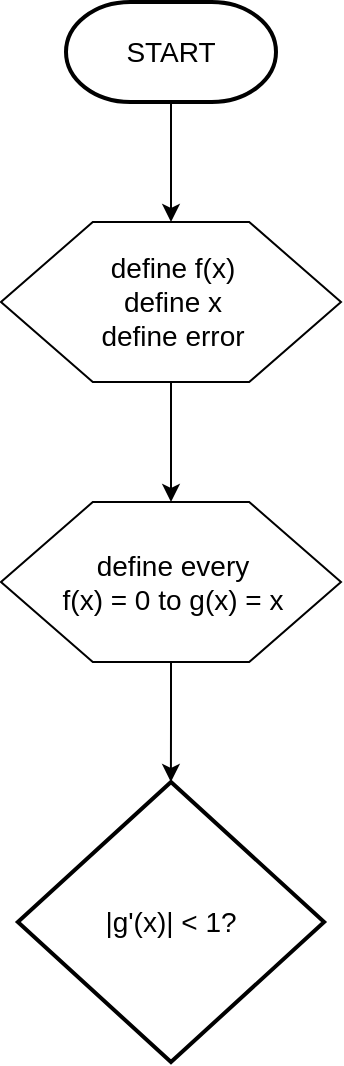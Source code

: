 <mxfile version="28.2.5">
  <diagram name="Page-1" id="CtDalFZBM96j40eltmyx">
    <mxGraphModel dx="1281" dy="551" grid="1" gridSize="10" guides="1" tooltips="1" connect="1" arrows="1" fold="1" page="1" pageScale="1" pageWidth="850" pageHeight="1100" math="0" shadow="0">
      <root>
        <mxCell id="0" />
        <mxCell id="1" parent="0" />
        <mxCell id="XMe8Ro1tNMP1rv_7GFuj-3" value="" style="edgeStyle=orthogonalEdgeStyle;rounded=0;orthogonalLoop=1;jettySize=auto;html=1;" edge="1" parent="1" source="XMe8Ro1tNMP1rv_7GFuj-1" target="XMe8Ro1tNMP1rv_7GFuj-2">
          <mxGeometry relative="1" as="geometry" />
        </mxCell>
        <mxCell id="XMe8Ro1tNMP1rv_7GFuj-1" value="START" style="strokeWidth=2;html=1;shape=mxgraph.flowchart.terminator;whiteSpace=wrap;fontSize=14;" vertex="1" parent="1">
          <mxGeometry x="380" y="20" width="105" height="50" as="geometry" />
        </mxCell>
        <mxCell id="XMe8Ro1tNMP1rv_7GFuj-5" value="" style="edgeStyle=orthogonalEdgeStyle;rounded=0;orthogonalLoop=1;jettySize=auto;html=1;" edge="1" parent="1" source="XMe8Ro1tNMP1rv_7GFuj-2" target="XMe8Ro1tNMP1rv_7GFuj-4">
          <mxGeometry relative="1" as="geometry" />
        </mxCell>
        <mxCell id="XMe8Ro1tNMP1rv_7GFuj-2" value="define f(x)&lt;div&gt;define x&lt;/div&gt;&lt;div&gt;define error&lt;/div&gt;" style="verticalLabelPosition=middle;verticalAlign=middle;html=1;shape=hexagon;perimeter=hexagonPerimeter2;arcSize=6;size=0.27;labelPosition=center;align=center;fontSize=14;" vertex="1" parent="1">
          <mxGeometry x="347.5" y="130" width="170" height="80" as="geometry" />
        </mxCell>
        <mxCell id="XMe8Ro1tNMP1rv_7GFuj-7" value="" style="edgeStyle=orthogonalEdgeStyle;rounded=0;orthogonalLoop=1;jettySize=auto;html=1;" edge="1" parent="1" source="XMe8Ro1tNMP1rv_7GFuj-4" target="XMe8Ro1tNMP1rv_7GFuj-6">
          <mxGeometry relative="1" as="geometry" />
        </mxCell>
        <mxCell id="XMe8Ro1tNMP1rv_7GFuj-4" value="define every&lt;div&gt;f(x) = 0 to g(x) = x&lt;/div&gt;" style="verticalLabelPosition=middle;verticalAlign=middle;html=1;shape=hexagon;perimeter=hexagonPerimeter2;arcSize=6;size=0.27;labelPosition=center;align=center;fontSize=14;" vertex="1" parent="1">
          <mxGeometry x="347.5" y="270" width="170" height="80" as="geometry" />
        </mxCell>
        <mxCell id="XMe8Ro1tNMP1rv_7GFuj-6" value="|g&#39;(x)| &amp;lt; 1?" style="strokeWidth=2;html=1;shape=mxgraph.flowchart.decision;whiteSpace=wrap;fontSize=14;" vertex="1" parent="1">
          <mxGeometry x="355.93" y="410" width="153.13" height="140" as="geometry" />
        </mxCell>
      </root>
    </mxGraphModel>
  </diagram>
</mxfile>
